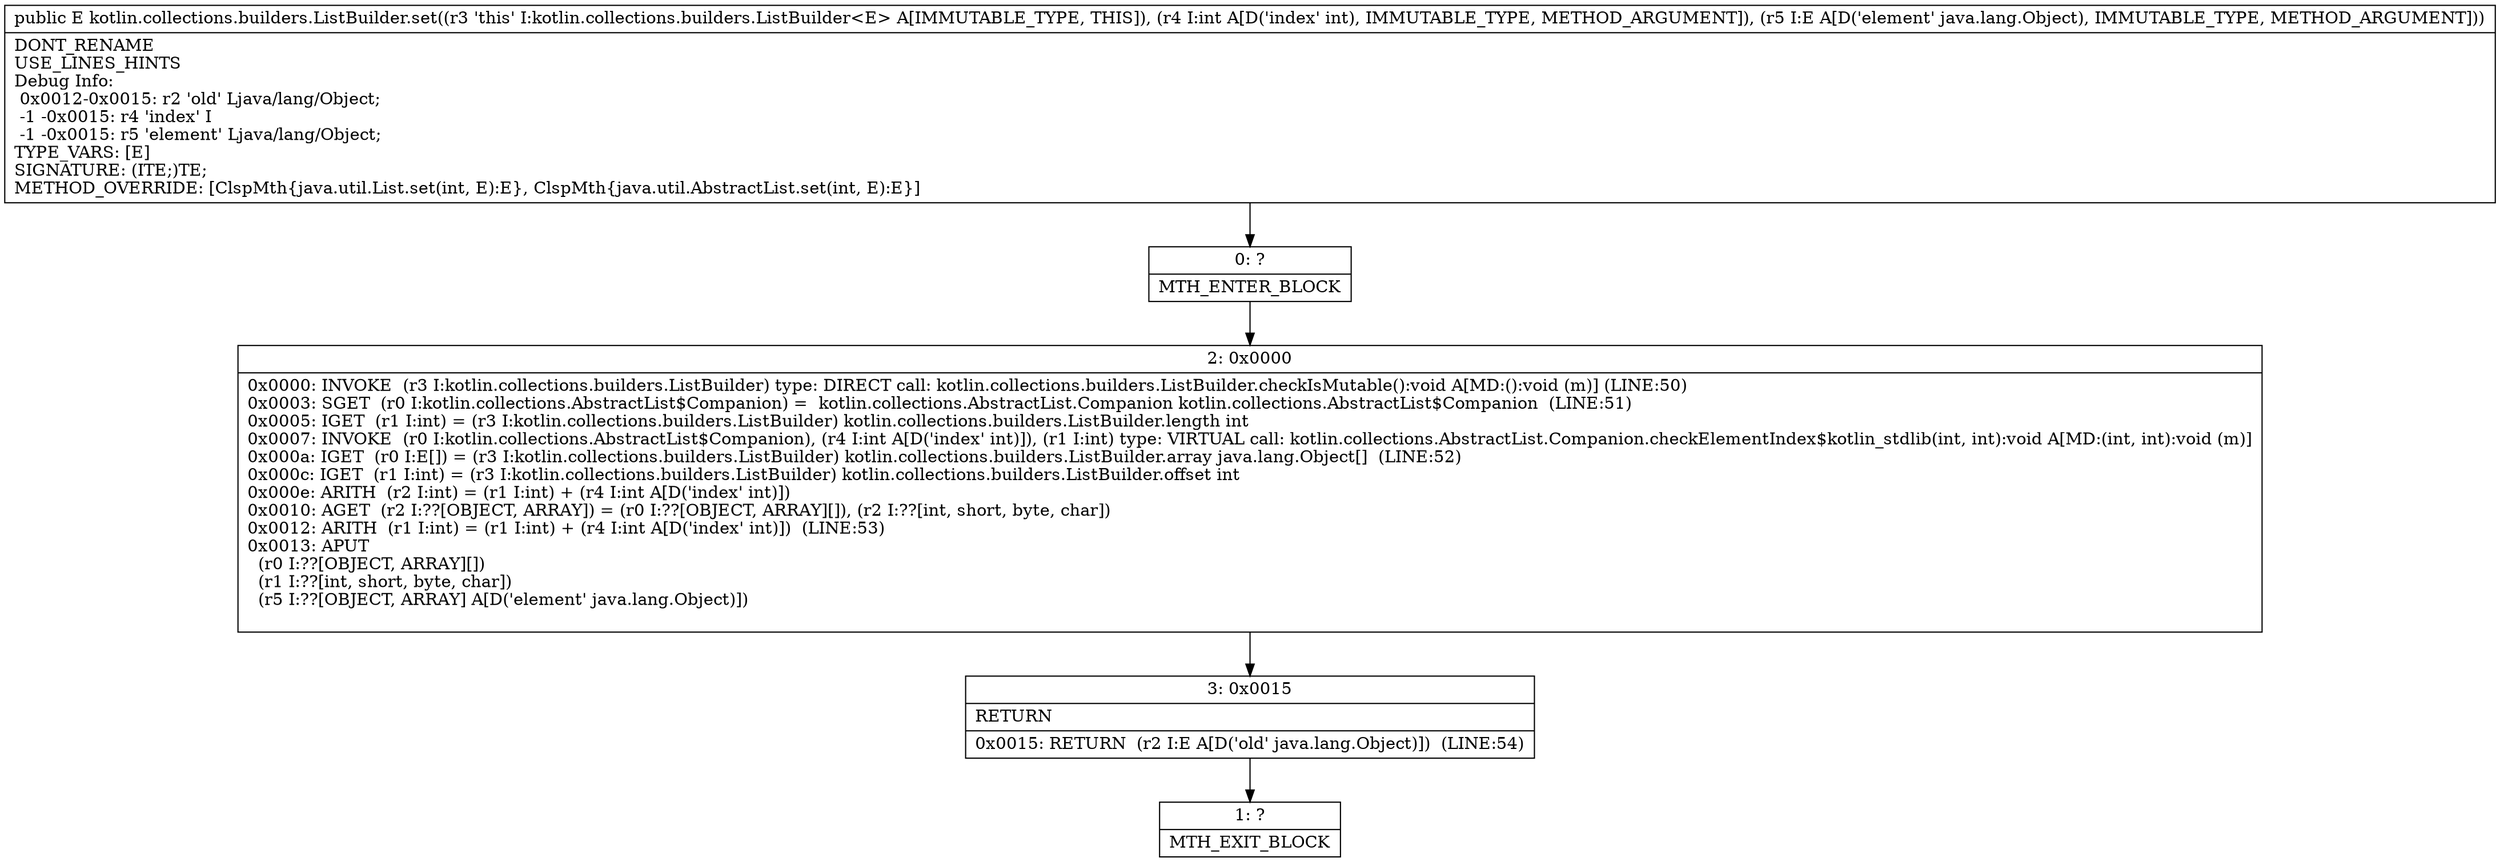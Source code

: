 digraph "CFG forkotlin.collections.builders.ListBuilder.set(ILjava\/lang\/Object;)Ljava\/lang\/Object;" {
Node_0 [shape=record,label="{0\:\ ?|MTH_ENTER_BLOCK\l}"];
Node_2 [shape=record,label="{2\:\ 0x0000|0x0000: INVOKE  (r3 I:kotlin.collections.builders.ListBuilder) type: DIRECT call: kotlin.collections.builders.ListBuilder.checkIsMutable():void A[MD:():void (m)] (LINE:50)\l0x0003: SGET  (r0 I:kotlin.collections.AbstractList$Companion) =  kotlin.collections.AbstractList.Companion kotlin.collections.AbstractList$Companion  (LINE:51)\l0x0005: IGET  (r1 I:int) = (r3 I:kotlin.collections.builders.ListBuilder) kotlin.collections.builders.ListBuilder.length int \l0x0007: INVOKE  (r0 I:kotlin.collections.AbstractList$Companion), (r4 I:int A[D('index' int)]), (r1 I:int) type: VIRTUAL call: kotlin.collections.AbstractList.Companion.checkElementIndex$kotlin_stdlib(int, int):void A[MD:(int, int):void (m)]\l0x000a: IGET  (r0 I:E[]) = (r3 I:kotlin.collections.builders.ListBuilder) kotlin.collections.builders.ListBuilder.array java.lang.Object[]  (LINE:52)\l0x000c: IGET  (r1 I:int) = (r3 I:kotlin.collections.builders.ListBuilder) kotlin.collections.builders.ListBuilder.offset int \l0x000e: ARITH  (r2 I:int) = (r1 I:int) + (r4 I:int A[D('index' int)]) \l0x0010: AGET  (r2 I:??[OBJECT, ARRAY]) = (r0 I:??[OBJECT, ARRAY][]), (r2 I:??[int, short, byte, char]) \l0x0012: ARITH  (r1 I:int) = (r1 I:int) + (r4 I:int A[D('index' int)])  (LINE:53)\l0x0013: APUT  \l  (r0 I:??[OBJECT, ARRAY][])\l  (r1 I:??[int, short, byte, char])\l  (r5 I:??[OBJECT, ARRAY] A[D('element' java.lang.Object)])\l \l}"];
Node_3 [shape=record,label="{3\:\ 0x0015|RETURN\l|0x0015: RETURN  (r2 I:E A[D('old' java.lang.Object)])  (LINE:54)\l}"];
Node_1 [shape=record,label="{1\:\ ?|MTH_EXIT_BLOCK\l}"];
MethodNode[shape=record,label="{public E kotlin.collections.builders.ListBuilder.set((r3 'this' I:kotlin.collections.builders.ListBuilder\<E\> A[IMMUTABLE_TYPE, THIS]), (r4 I:int A[D('index' int), IMMUTABLE_TYPE, METHOD_ARGUMENT]), (r5 I:E A[D('element' java.lang.Object), IMMUTABLE_TYPE, METHOD_ARGUMENT]))  | DONT_RENAME\lUSE_LINES_HINTS\lDebug Info:\l  0x0012\-0x0015: r2 'old' Ljava\/lang\/Object;\l  \-1 \-0x0015: r4 'index' I\l  \-1 \-0x0015: r5 'element' Ljava\/lang\/Object;\lTYPE_VARS: [E]\lSIGNATURE: (ITE;)TE;\lMETHOD_OVERRIDE: [ClspMth\{java.util.List.set(int, E):E\}, ClspMth\{java.util.AbstractList.set(int, E):E\}]\l}"];
MethodNode -> Node_0;Node_0 -> Node_2;
Node_2 -> Node_3;
Node_3 -> Node_1;
}

